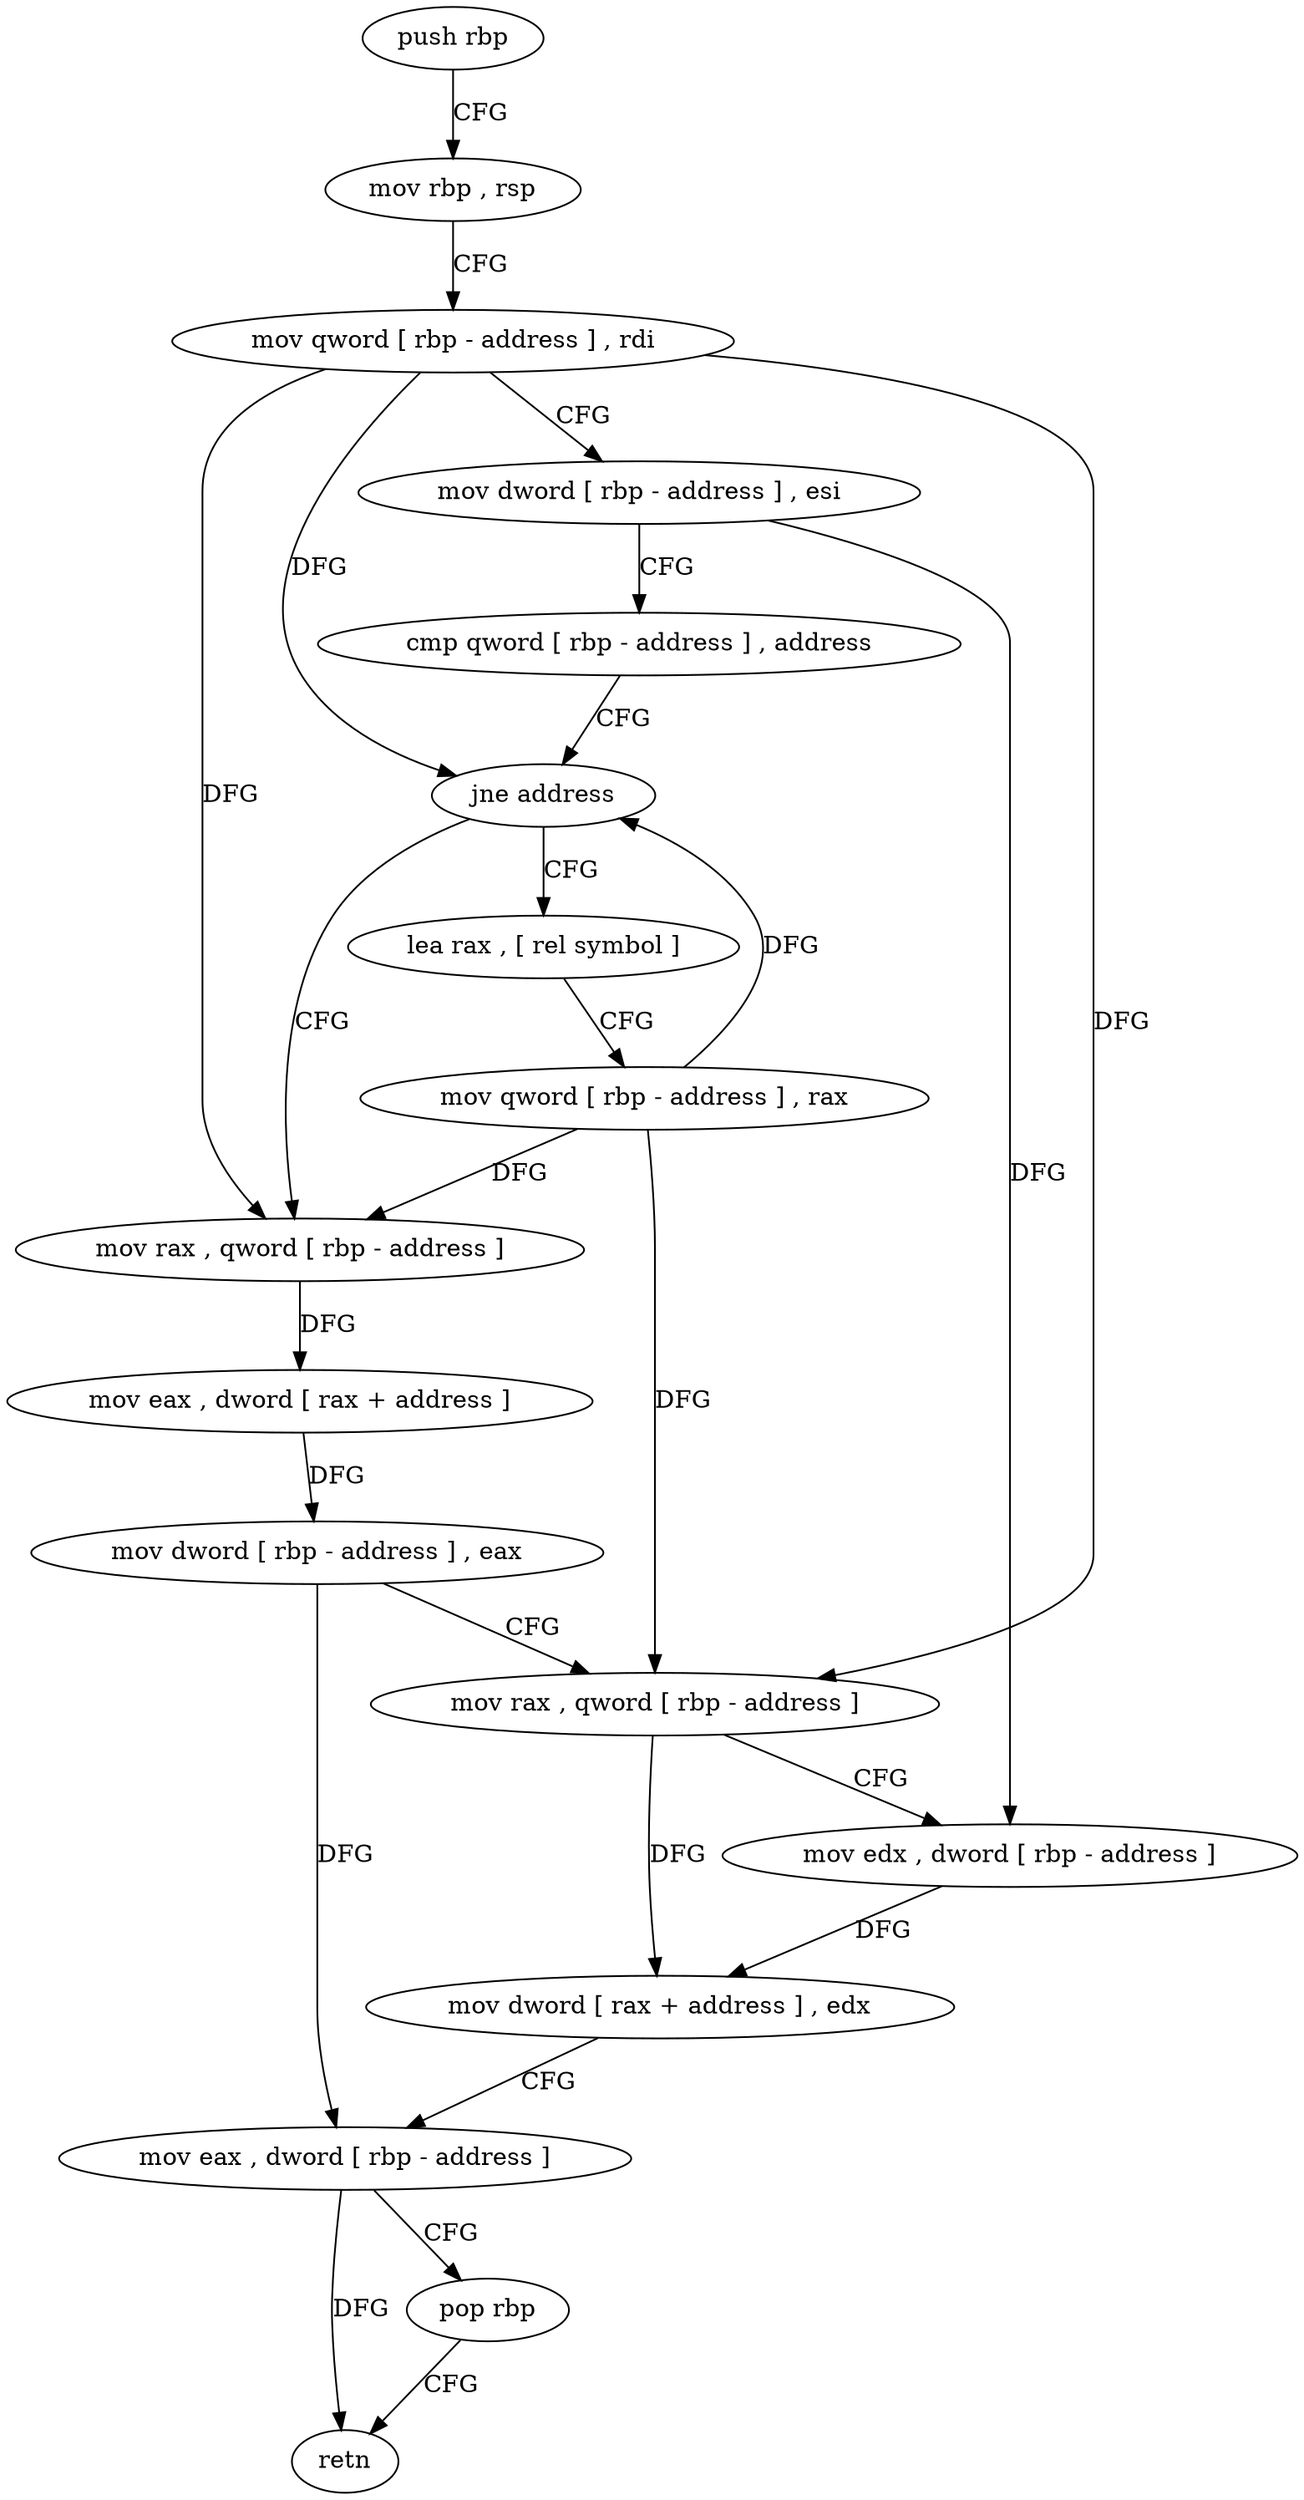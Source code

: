 digraph "func" {
"4228155" [label = "push rbp" ]
"4228156" [label = "mov rbp , rsp" ]
"4228159" [label = "mov qword [ rbp - address ] , rdi" ]
"4228163" [label = "mov dword [ rbp - address ] , esi" ]
"4228166" [label = "cmp qword [ rbp - address ] , address" ]
"4228171" [label = "jne address" ]
"4228184" [label = "mov rax , qword [ rbp - address ]" ]
"4228173" [label = "lea rax , [ rel symbol ]" ]
"4228188" [label = "mov eax , dword [ rax + address ]" ]
"4228191" [label = "mov dword [ rbp - address ] , eax" ]
"4228194" [label = "mov rax , qword [ rbp - address ]" ]
"4228198" [label = "mov edx , dword [ rbp - address ]" ]
"4228201" [label = "mov dword [ rax + address ] , edx" ]
"4228204" [label = "mov eax , dword [ rbp - address ]" ]
"4228207" [label = "pop rbp" ]
"4228208" [label = "retn" ]
"4228180" [label = "mov qword [ rbp - address ] , rax" ]
"4228155" -> "4228156" [ label = "CFG" ]
"4228156" -> "4228159" [ label = "CFG" ]
"4228159" -> "4228163" [ label = "CFG" ]
"4228159" -> "4228171" [ label = "DFG" ]
"4228159" -> "4228184" [ label = "DFG" ]
"4228159" -> "4228194" [ label = "DFG" ]
"4228163" -> "4228166" [ label = "CFG" ]
"4228163" -> "4228198" [ label = "DFG" ]
"4228166" -> "4228171" [ label = "CFG" ]
"4228171" -> "4228184" [ label = "CFG" ]
"4228171" -> "4228173" [ label = "CFG" ]
"4228184" -> "4228188" [ label = "DFG" ]
"4228173" -> "4228180" [ label = "CFG" ]
"4228188" -> "4228191" [ label = "DFG" ]
"4228191" -> "4228194" [ label = "CFG" ]
"4228191" -> "4228204" [ label = "DFG" ]
"4228194" -> "4228198" [ label = "CFG" ]
"4228194" -> "4228201" [ label = "DFG" ]
"4228198" -> "4228201" [ label = "DFG" ]
"4228201" -> "4228204" [ label = "CFG" ]
"4228204" -> "4228207" [ label = "CFG" ]
"4228204" -> "4228208" [ label = "DFG" ]
"4228207" -> "4228208" [ label = "CFG" ]
"4228180" -> "4228184" [ label = "DFG" ]
"4228180" -> "4228171" [ label = "DFG" ]
"4228180" -> "4228194" [ label = "DFG" ]
}
